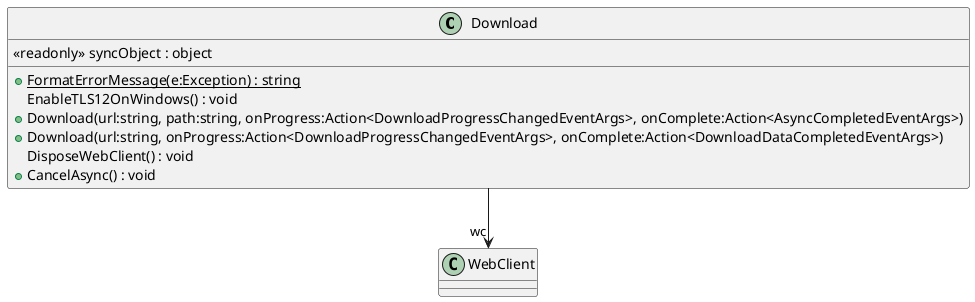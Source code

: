 @startuml
class Download {
    <<readonly>> syncObject : object
    + {static} FormatErrorMessage(e:Exception) : string
    EnableTLS12OnWindows() : void
    + Download(url:string, path:string, onProgress:Action<DownloadProgressChangedEventArgs>, onComplete:Action<AsyncCompletedEventArgs>)
    + Download(url:string, onProgress:Action<DownloadProgressChangedEventArgs>, onComplete:Action<DownloadDataCompletedEventArgs>)
    DisposeWebClient() : void
    + CancelAsync() : void
}
Download --> "wc" WebClient
@enduml

